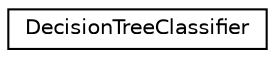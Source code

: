 digraph "Graphical Class Hierarchy"
{
 // LATEX_PDF_SIZE
  edge [fontname="Helvetica",fontsize="10",labelfontname="Helvetica",labelfontsize="10"];
  node [fontname="Helvetica",fontsize="10",shape=record];
  rankdir="LR";
  Node0 [label="DecisionTreeClassifier",height=0.2,width=0.4,color="black", fillcolor="white", style="filled",URL="$classDecisionTreeClassifier.html",tooltip=" "];
}
